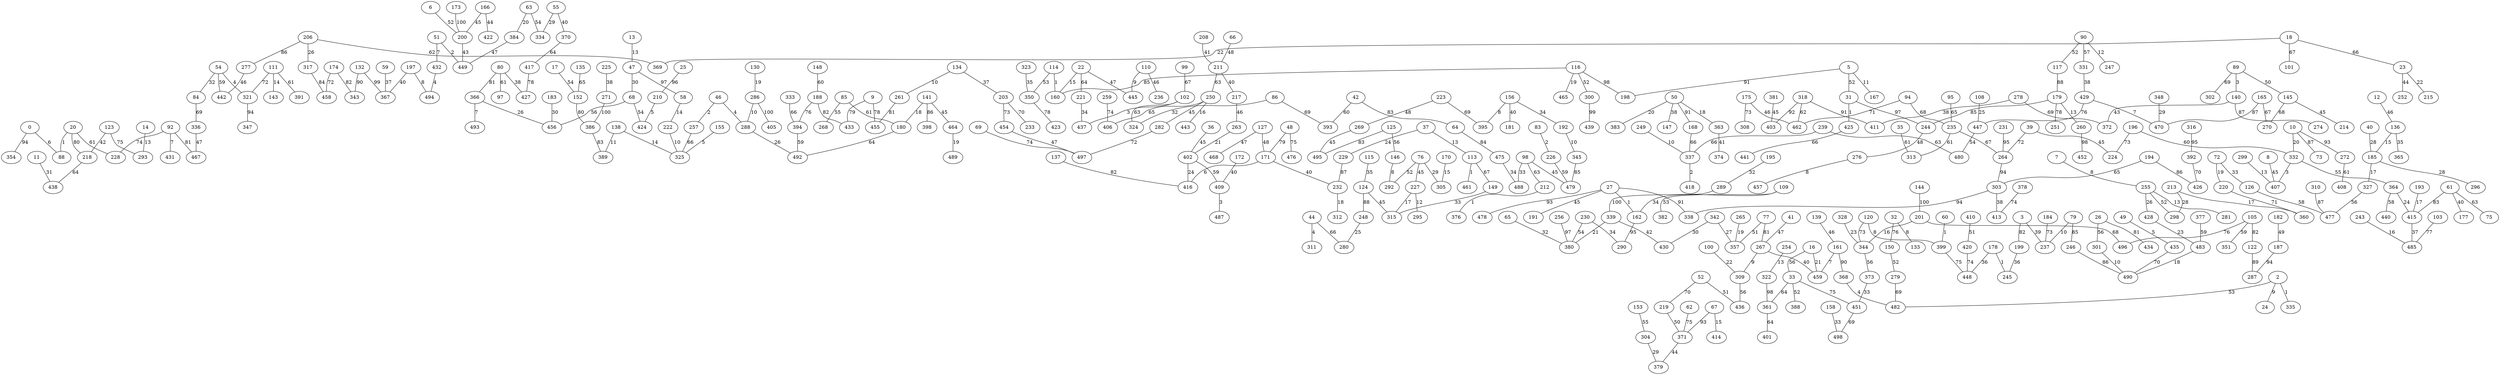 graph {
  0 [label="0"];
  2 [label="2"];
  3 [label="3"];
  5 [label="5"];
  6 [label="6"];
  7 [label="7"];
  8 [label="8"];
  9 [label="9"];
  10 [label="10"];
  11 [label="11"];
  12 [label="12"];
  13 [label="13"];
  14 [label="14"];
  16 [label="16"];
  17 [label="17"];
  18 [label="18"];
  20 [label="20"];
  22 [label="22"];
  23 [label="23"];
  24 [label="24"];
  25 [label="25"];
  26 [label="26"];
  27 [label="27"];
  31 [label="31"];
  32 [label="32"];
  33 [label="33"];
  35 [label="35"];
  36 [label="36"];
  37 [label="37"];
  39 [label="39"];
  40 [label="40"];
  41 [label="41"];
  42 [label="42"];
  44 [label="44"];
  46 [label="46"];
  47 [label="47"];
  48 [label="48"];
  49 [label="49"];
  50 [label="50"];
  51 [label="51"];
  52 [label="52"];
  54 [label="54"];
  55 [label="55"];
  58 [label="58"];
  59 [label="59"];
  60 [label="60"];
  61 [label="61"];
  62 [label="62"];
  63 [label="63"];
  64 [label="64"];
  65 [label="65"];
  66 [label="66"];
  67 [label="67"];
  68 [label="68"];
  69 [label="69"];
  72 [label="72"];
  73 [label="73"];
  75 [label="75"];
  76 [label="76"];
  77 [label="77"];
  79 [label="79"];
  80 [label="80"];
  83 [label="83"];
  84 [label="84"];
  85 [label="85"];
  86 [label="86"];
  88 [label="88"];
  89 [label="89"];
  90 [label="90"];
  92 [label="92"];
  94 [label="94"];
  95 [label="95"];
  97 [label="97"];
  98 [label="98"];
  99 [label="99"];
  100 [label="100"];
  101 [label="101"];
  102 [label="102"];
  103 [label="103"];
  105 [label="105"];
  108 [label="108"];
  109 [label="109"];
  110 [label="110"];
  111 [label="111"];
  113 [label="113"];
  114 [label="114"];
  115 [label="115"];
  116 [label="116"];
  117 [label="117"];
  120 [label="120"];
  122 [label="122"];
  123 [label="123"];
  124 [label="124"];
  125 [label="125"];
  126 [label="126"];
  127 [label="127"];
  130 [label="130"];
  132 [label="132"];
  133 [label="133"];
  134 [label="134"];
  135 [label="135"];
  136 [label="136"];
  137 [label="137"];
  138 [label="138"];
  139 [label="139"];
  140 [label="140"];
  141 [label="141"];
  143 [label="143"];
  144 [label="144"];
  145 [label="145"];
  146 [label="146"];
  147 [label="147"];
  148 [label="148"];
  149 [label="149"];
  150 [label="150"];
  152 [label="152"];
  153 [label="153"];
  155 [label="155"];
  156 [label="156"];
  158 [label="158"];
  160 [label="160"];
  161 [label="161"];
  162 [label="162"];
  165 [label="165"];
  166 [label="166"];
  167 [label="167"];
  168 [label="168"];
  170 [label="170"];
  171 [label="171"];
  172 [label="172"];
  173 [label="173"];
  174 [label="174"];
  175 [label="175"];
  177 [label="177"];
  178 [label="178"];
  179 [label="179"];
  180 [label="180"];
  181 [label="181"];
  182 [label="182"];
  183 [label="183"];
  184 [label="184"];
  185 [label="185"];
  187 [label="187"];
  188 [label="188"];
  191 [label="191"];
  192 [label="192"];
  193 [label="193"];
  194 [label="194"];
  195 [label="195"];
  196 [label="196"];
  197 [label="197"];
  198 [label="198"];
  199 [label="199"];
  200 [label="200"];
  201 [label="201"];
  203 [label="203"];
  206 [label="206"];
  208 [label="208"];
  210 [label="210"];
  211 [label="211"];
  212 [label="212"];
  213 [label="213"];
  214 [label="214"];
  215 [label="215"];
  217 [label="217"];
  218 [label="218"];
  219 [label="219"];
  220 [label="220"];
  221 [label="221"];
  222 [label="222"];
  223 [label="223"];
  224 [label="224"];
  225 [label="225"];
  226 [label="226"];
  227 [label="227"];
  228 [label="228"];
  229 [label="229"];
  230 [label="230"];
  231 [label="231"];
  232 [label="232"];
  233 [label="233"];
  235 [label="235"];
  236 [label="236"];
  237 [label="237"];
  239 [label="239"];
  243 [label="243"];
  244 [label="244"];
  245 [label="245"];
  246 [label="246"];
  247 [label="247"];
  248 [label="248"];
  249 [label="249"];
  250 [label="250"];
  251 [label="251"];
  252 [label="252"];
  254 [label="254"];
  255 [label="255"];
  256 [label="256"];
  257 [label="257"];
  259 [label="259"];
  260 [label="260"];
  261 [label="261"];
  263 [label="263"];
  264 [label="264"];
  265 [label="265"];
  267 [label="267"];
  268 [label="268"];
  269 [label="269"];
  270 [label="270"];
  271 [label="271"];
  272 [label="272"];
  274 [label="274"];
  276 [label="276"];
  277 [label="277"];
  278 [label="278"];
  279 [label="279"];
  280 [label="280"];
  281 [label="281"];
  282 [label="282"];
  286 [label="286"];
  287 [label="287"];
  288 [label="288"];
  289 [label="289"];
  290 [label="290"];
  292 [label="292"];
  293 [label="293"];
  295 [label="295"];
  296 [label="296"];
  298 [label="298"];
  299 [label="299"];
  300 [label="300"];
  301 [label="301"];
  302 [label="302"];
  303 [label="303"];
  304 [label="304"];
  305 [label="305"];
  308 [label="308"];
  309 [label="309"];
  310 [label="310"];
  311 [label="311"];
  312 [label="312"];
  313 [label="313"];
  315 [label="315"];
  316 [label="316"];
  317 [label="317"];
  318 [label="318"];
  321 [label="321"];
  322 [label="322"];
  323 [label="323"];
  324 [label="324"];
  325 [label="325"];
  327 [label="327"];
  328 [label="328"];
  331 [label="331"];
  332 [label="332"];
  333 [label="333"];
  334 [label="334"];
  335 [label="335"];
  336 [label="336"];
  337 [label="337"];
  338 [label="338"];
  339 [label="339"];
  342 [label="342"];
  343 [label="343"];
  344 [label="344"];
  345 [label="345"];
  347 [label="347"];
  348 [label="348"];
  350 [label="350"];
  351 [label="351"];
  354 [label="354"];
  357 [label="357"];
  360 [label="360"];
  361 [label="361"];
  363 [label="363"];
  364 [label="364"];
  365 [label="365"];
  366 [label="366"];
  367 [label="367"];
  368 [label="368"];
  369 [label="369"];
  370 [label="370"];
  371 [label="371"];
  372 [label="372"];
  373 [label="373"];
  374 [label="374"];
  376 [label="376"];
  377 [label="377"];
  378 [label="378"];
  379 [label="379"];
  380 [label="380"];
  381 [label="381"];
  382 [label="382"];
  383 [label="383"];
  384 [label="384"];
  386 [label="386"];
  388 [label="388"];
  389 [label="389"];
  391 [label="391"];
  392 [label="392"];
  393 [label="393"];
  394 [label="394"];
  395 [label="395"];
  398 [label="398"];
  399 [label="399"];
  401 [label="401"];
  402 [label="402"];
  403 [label="403"];
  405 [label="405"];
  406 [label="406"];
  407 [label="407"];
  408 [label="408"];
  409 [label="409"];
  410 [label="410"];
  411 [label="411"];
  413 [label="413"];
  414 [label="414"];
  415 [label="415"];
  416 [label="416"];
  417 [label="417"];
  418 [label="418"];
  420 [label="420"];
  422 [label="422"];
  423 [label="423"];
  424 [label="424"];
  425 [label="425"];
  426 [label="426"];
  427 [label="427"];
  428 [label="428"];
  429 [label="429"];
  430 [label="430"];
  431 [label="431"];
  432 [label="432"];
  433 [label="433"];
  434 [label="434"];
  435 [label="435"];
  436 [label="436"];
  437 [label="437"];
  438 [label="438"];
  439 [label="439"];
  440 [label="440"];
  441 [label="441"];
  442 [label="442"];
  443 [label="443"];
  445 [label="445"];
  447 [label="447"];
  448 [label="448"];
  449 [label="449"];
  451 [label="451"];
  452 [label="452"];
  454 [label="454"];
  455 [label="455"];
  456 [label="456"];
  457 [label="457"];
  458 [label="458"];
  459 [label="459"];
  461 [label="461"];
  462 [label="462"];
  464 [label="464"];
  465 [label="465"];
  467 [label="467"];
  468 [label="468"];
  470 [label="470"];
  475 [label="475"];
  476 [label="476"];
  477 [label="477"];
  478 [label="478"];
  479 [label="479"];
  480 [label="480"];
  482 [label="482"];
  483 [label="483"];
  485 [label="485"];
  487 [label="487"];
  488 [label="488"];
  489 [label="489"];
  490 [label="490"];
  492 [label="492"];
  493 [label="493"];
  494 [label="494"];
  495 [label="495"];
  496 [label="496"];
  497 [label="497"];
  498 [label="498"];
  0 -- 88 [label="6"];
  0 -- 354 [label="94"];
  2 -- 335 [label="1"];
  2 -- 24 [label="9"];
  2 -- 482 [label="53"];
  3 -- 199 [label="82"];
  3 -- 237 [label="39"];
  5 -- 167 [label="11"];
  5 -- 198 [label="91"];
  5 -- 31 [label="52"];
  6 -- 200 [label="52"];
  7 -- 255 [label="8"];
  8 -- 407 [label="45"];
  9 -- 433 [label="79"];
  9 -- 455 [label="78"];
  10 -- 73 [label="87"];
  10 -- 272 [label="93"];
  10 -- 332 [label="20"];
  11 -- 438 [label="31"];
  12 -- 136 [label="46"];
  13 -- 47 [label="13"];
  14 -- 293 [label="13"];
  16 -- 459 [label="21"];
  16 -- 33 [label="56"];
  17 -- 152 [label="54"];
  18 -- 369 [label="22"];
  18 -- 101 [label="67"];
  18 -- 23 [label="66"];
  20 -- 228 [label="61"];
  20 -- 218 [label="80"];
  20 -- 88 [label="1"];
  22 -- 445 [label="47"];
  22 -- 221 [label="64"];
  22 -- 160 [label="15"];
  23 -- 215 [label="22"];
  23 -- 252 [label="44"];
  25 -- 210 [label="96"];
  26 -- 301 [label="56"];
  26 -- 434 [label="81"];
  27 -- 338 [label="91"];
  27 -- 191 [label="45"];
  27 -- 478 [label="93"];
  27 -- 162 [label="1"];
  31 -- 244 [label="97"];
  31 -- 425 [label="1"];
  32 -- 150 [label="76"];
  32 -- 133 [label="8"];
  33 -- 361 [label="64"];
  33 -- 451 [label="75"];
  33 -- 388 [label="52"];
  35 -- 313 [label="61"];
  36 -- 402 [label="45"];
  37 -- 113 [label="13"];
  37 -- 229 [label="24"];
  39 -- 264 [label="72"];
  39 -- 224 [label="45"];
  40 -- 185 [label="28"];
  41 -- 267 [label="47"];
  42 -- 393 [label="60"];
  42 -- 64 [label="83"];
  44 -- 280 [label="66"];
  44 -- 311 [label="4"];
  46 -- 288 [label="4"];
  46 -- 257 [label="2"];
  47 -- 68 [label="30"];
  47 -- 58 [label="97"];
  48 -- 476 [label="75"];
  48 -- 171 [label="79"];
  49 -- 435 [label="5"];
  50 -- 363 [label="18"];
  50 -- 168 [label="91"];
  50 -- 147 [label="38"];
  50 -- 383 [label="20"];
  51 -- 449 [label="2"];
  51 -- 432 [label="7"];
  52 -- 219 [label="70"];
  52 -- 436 [label="51"];
  54 -- 442 [label="59"];
  54 -- 321 [label="4"];
  54 -- 84 [label="32"];
  55 -- 334 [label="29"];
  55 -- 370 [label="40"];
  58 -- 222 [label="14"];
  59 -- 367 [label="37"];
  60 -- 399 [label="1"];
  61 -- 75 [label="63"];
  61 -- 415 [label="83"];
  61 -- 177 [label="40"];
  62 -- 371 [label="75"];
  63 -- 384 [label="20"];
  63 -- 334 [label="54"];
  64 -- 475 [label="84"];
  65 -- 380 [label="32"];
  66 -- 211 [label="48"];
  67 -- 371 [label="93"];
  67 -- 414 [label="15"];
  68 -- 456 [label="56"];
  68 -- 424 [label="54"];
  69 -- 497 [label="74"];
  72 -- 126 [label="33"];
  72 -- 220 [label="19"];
  76 -- 292 [label="52"];
  76 -- 305 [label="29"];
  76 -- 227 [label="45"];
  77 -- 357 [label="51"];
  77 -- 267 [label="81"];
  79 -- 246 [label="85"];
  79 -- 237 [label="10"];
  80 -- 427 [label="38"];
  80 -- 366 [label="81"];
  80 -- 97 [label="61"];
  83 -- 226 [label="2"];
  84 -- 336 [label="69"];
  85 -- 268 [label="55"];
  85 -- 180 [label="61"];
  86 -- 393 [label="69"];
  86 -- 324 [label="32"];
  89 -- 302 [label="69"];
  89 -- 140 [label="3"];
  89 -- 145 [label="50"];
  90 -- 331 [label="57"];
  90 -- 247 [label="12"];
  90 -- 117 [label="52"];
  92 -- 467 [label="81"];
  92 -- 431 [label="7"];
  92 -- 228 [label="74"];
  94 -- 462 [label="71"];
  94 -- 235 [label="68"];
  95 -- 235 [label="65"];
  98 -- 488 [label="33"];
  98 -- 212 [label="63"];
  98 -- 479 [label="45"];
  99 -- 102 [label="67"];
  100 -- 309 [label="22"];
  102 -- 324 [label="63"];
  102 -- 437 [label="3"];
  103 -- 485 [label="77"];
  105 -- 122 [label="82"];
  105 -- 351 [label="59"];
  105 -- 496 [label="76"];
  108 -- 447 [label="25"];
  109 -- 382 [label="53"];
  109 -- 162 [label="34"];
  110 -- 445 [label="9"];
  110 -- 236 [label="46"];
  111 -- 143 [label="14"];
  111 -- 391 [label="61"];
  111 -- 321 [label="72"];
  113 -- 461 [label="1"];
  113 -- 149 [label="67"];
  114 -- 160 [label="1"];
  114 -- 350 [label="53"];
  115 -- 124 [label="35"];
  116 -- 465 [label="19"];
  116 -- 300 [label="52"];
  116 -- 198 [label="98"];
  116 -- 160 [label="85"];
  117 -- 179 [label="88"];
  120 -- 344 [label="73"];
  120 -- 399 [label="8"];
  122 -- 287 [label="89"];
  123 -- 293 [label="75"];
  123 -- 218 [label="42"];
  124 -- 315 [label="45"];
  124 -- 248 [label="88"];
  125 -- 146 [label="56"];
  125 -- 495 [label="83"];
  126 -- 477 [label="58"];
  127 -- 171 [label="48"];
  127 -- 468 [label="47"];
  130 -- 286 [label="19"];
  132 -- 343 [label="90"];
  132 -- 367 [label="99"];
  134 -- 261 [label="10"];
  134 -- 203 [label="37"];
  135 -- 152 [label="65"];
  136 -- 365 [label="35"];
  136 -- 185 [label="15"];
  137 -- 416 [label="82"];
  138 -- 389 [label="11"];
  138 -- 325 [label="14"];
  139 -- 161 [label="46"];
  140 -- 372 [label="43"];
  140 -- 274 [label="87"];
  141 -- 464 [label="45"];
  141 -- 398 [label="86"];
  141 -- 180 [label="18"];
  144 -- 201 [label="100"];
  145 -- 214 [label="45"];
  145 -- 270 [label="68"];
  146 -- 292 [label="8"];
  148 -- 188 [label="60"];
  149 -- 315 [label="33"];
  150 -- 279 [label="52"];
  152 -- 386 [label="80"];
  153 -- 304 [label="55"];
  155 -- 325 [label="5"];
  156 -- 181 [label="40"];
  156 -- 192 [label="34"];
  156 -- 395 [label="8"];
  158 -- 498 [label="33"];
  161 -- 459 [label="7"];
  161 -- 368 [label="90"];
  162 -- 290 [label="95"];
  165 -- 270 [label="67"];
  165 -- 470 [label="87"];
  166 -- 422 [label="44"];
  166 -- 200 [label="45"];
  168 -- 337 [label="66"];
  170 -- 305 [label="15"];
  171 -- 416 [label="6"];
  171 -- 232 [label="40"];
  172 -- 409 [label="40"];
  173 -- 200 [label="100"];
  174 -- 343 [label="82"];
  174 -- 458 [label="72"];
  175 -- 462 [label="46"];
  175 -- 308 [label="73"];
  178 -- 245 [label="1"];
  178 -- 448 [label="36"];
  179 -- 260 [label="13"];
  179 -- 244 [label="85"];
  179 -- 251 [label="78"];
  180 -- 492 [label="64"];
  182 -- 187 [label="49"];
  183 -- 456 [label="30"];
  184 -- 237 [label="73"];
  185 -- 327 [label="17"];
  185 -- 296 [label="28"];
  187 -- 287 [label="94"];
  188 -- 433 [label="82"];
  188 -- 394 [label="76"];
  192 -- 345 [label="10"];
  193 -- 415 [label="17"];
  194 -- 426 [label="86"];
  194 -- 303 [label="65"];
  195 -- 289 [label="32"];
  196 -- 332 [label="60"];
  196 -- 224 [label="73"];
  197 -- 367 [label="40"];
  197 -- 494 [label="8"];
  199 -- 245 [label="36"];
  200 -- 449 [label="43"];
  201 -- 344 [label="16"];
  201 -- 496 [label="68"];
  203 -- 233 [label="70"];
  203 -- 454 [label="73"];
  206 -- 277 [label="86"];
  206 -- 369 [label="62"];
  206 -- 317 [label="26"];
  208 -- 211 [label="41"];
  210 -- 424 [label="5"];
  211 -- 217 [label="40"];
  211 -- 250 [label="63"];
  212 -- 376 [label="1"];
  213 -- 360 [label="17"];
  213 -- 298 [label="28"];
  217 -- 263 [label="46"];
  218 -- 438 [label="64"];
  219 -- 371 [label="50"];
  220 -- 360 [label="71"];
  221 -- 437 [label="34"];
  222 -- 325 [label="10"];
  223 -- 269 [label="48"];
  223 -- 395 [label="69"];
  225 -- 271 [label="38"];
  226 -- 479 [label="59"];
  227 -- 315 [label="17"];
  227 -- 295 [label="12"];
  229 -- 232 [label="87"];
  230 -- 380 [label="54"];
  230 -- 290 [label="34"];
  231 -- 264 [label="95"];
  232 -- 312 [label="18"];
  235 -- 264 [label="67"];
  235 -- 313 [label="61"];
  239 -- 337 [label="66"];
  239 -- 480 [label="63"];
  243 -- 485 [label="16"];
  244 -- 276 [label="48"];
  246 -- 490 [label="86"];
  248 -- 280 [label="25"];
  249 -- 337 [label="10"];
  250 -- 406 [label="65"];
  250 -- 282 [label="45"];
  250 -- 443 [label="16"];
  254 -- 322 [label="13"];
  255 -- 298 [label="52"];
  255 -- 428 [label="26"];
  255 -- 281 [label="13"];
  256 -- 380 [label="97"];
  257 -- 325 [label="66"];
  259 -- 406 [label="74"];
  260 -- 452 [label="98"];
  261 -- 455 [label="81"];
  263 -- 402 [label="21"];
  264 -- 303 [label="94"];
  265 -- 357 [label="19"];
  267 -- 309 [label="9"];
  267 -- 459 [label="40"];
  269 -- 495 [label="45"];
  271 -- 386 [label="100"];
  272 -- 408 [label="61"];
  276 -- 457 [label="8"];
  277 -- 442 [label="46"];
  278 -- 411 [label="38"];
  278 -- 372 [label="69"];
  279 -- 482 [label="69"];
  282 -- 497 [label="72"];
  286 -- 288 [label="10"];
  286 -- 405 [label="100"];
  288 -- 492 [label="26"];
  289 -- 339 [label="100"];
  299 -- 407 [label="13"];
  300 -- 439 [label="99"];
  301 -- 490 [label="10"];
  303 -- 413 [label="38"];
  303 -- 338 [label="94"];
  304 -- 379 [label="29"];
  309 -- 436 [label="56"];
  310 -- 477 [label="87"];
  316 -- 392 [label="95"];
  317 -- 458 [label="84"];
  318 -- 462 [label="62"];
  318 -- 411 [label="91"];
  318 -- 403 [label="92"];
  321 -- 347 [label="94"];
  322 -- 361 [label="98"];
  323 -- 350 [label="35"];
  327 -- 477 [label="56"];
  328 -- 344 [label="23"];
  331 -- 429 [label="38"];
  332 -- 407 [label="3"];
  332 -- 364 [label="55"];
  333 -- 394 [label="66"];
  336 -- 467 [label="47"];
  337 -- 418 [label="2"];
  339 -- 380 [label="21"];
  339 -- 430 [label="42"];
  342 -- 430 [label="30"];
  342 -- 357 [label="27"];
  344 -- 373 [label="56"];
  345 -- 479 [label="85"];
  348 -- 470 [label="29"];
  350 -- 423 [label="78"];
  361 -- 401 [label="64"];
  363 -- 374 [label="41"];
  364 -- 415 [label="24"];
  364 -- 440 [label="58"];
  366 -- 493 [label="7"];
  366 -- 456 [label="26"];
  368 -- 482 [label="4"];
  370 -- 417 [label="64"];
  371 -- 379 [label="44"];
  373 -- 451 [label="33"];
  377 -- 483 [label="59"];
  378 -- 413 [label="74"];
  381 -- 403 [label="45"];
  384 -- 449 [label="47"];
  386 -- 389 [label="83"];
  392 -- 426 [label="70"];
  394 -- 492 [label="59"];
  399 -- 448 [label="75"];
  402 -- 416 [label="24"];
  402 -- 409 [label="59"];
  409 -- 487 [label="3"];
  410 -- 420 [label="51"];
  415 -- 485 [label="37"];
  417 -- 427 [label="78"];
  420 -- 448 [label="74"];
  425 -- 441 [label="66"];
  428 -- 483 [label="23"];
  429 -- 470 [label="7"];
  429 -- 447 [label="76"];
  432 -- 494 [label="4"];
  435 -- 490 [label="70"];
  447 -- 480 [label="54"];
  451 -- 498 [label="69"];
  454 -- 497 [label="47"];
  464 -- 489 [label="19"];
  475 -- 488 [label="34"];
  483 -- 490 [label="18"];
}